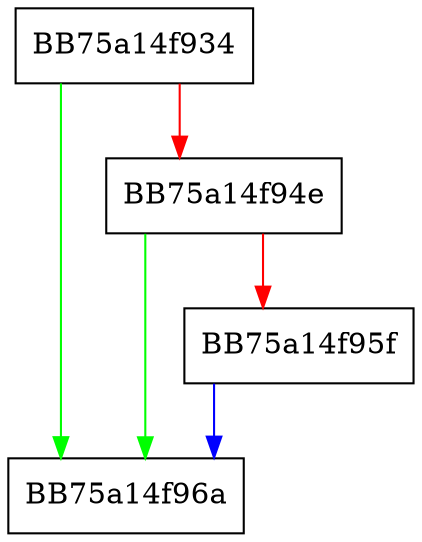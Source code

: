 digraph _Calculate_growth {
  node [shape="box"];
  graph [splines=ortho];
  BB75a14f934 -> BB75a14f96a [color="green"];
  BB75a14f934 -> BB75a14f94e [color="red"];
  BB75a14f94e -> BB75a14f96a [color="green"];
  BB75a14f94e -> BB75a14f95f [color="red"];
  BB75a14f95f -> BB75a14f96a [color="blue"];
}